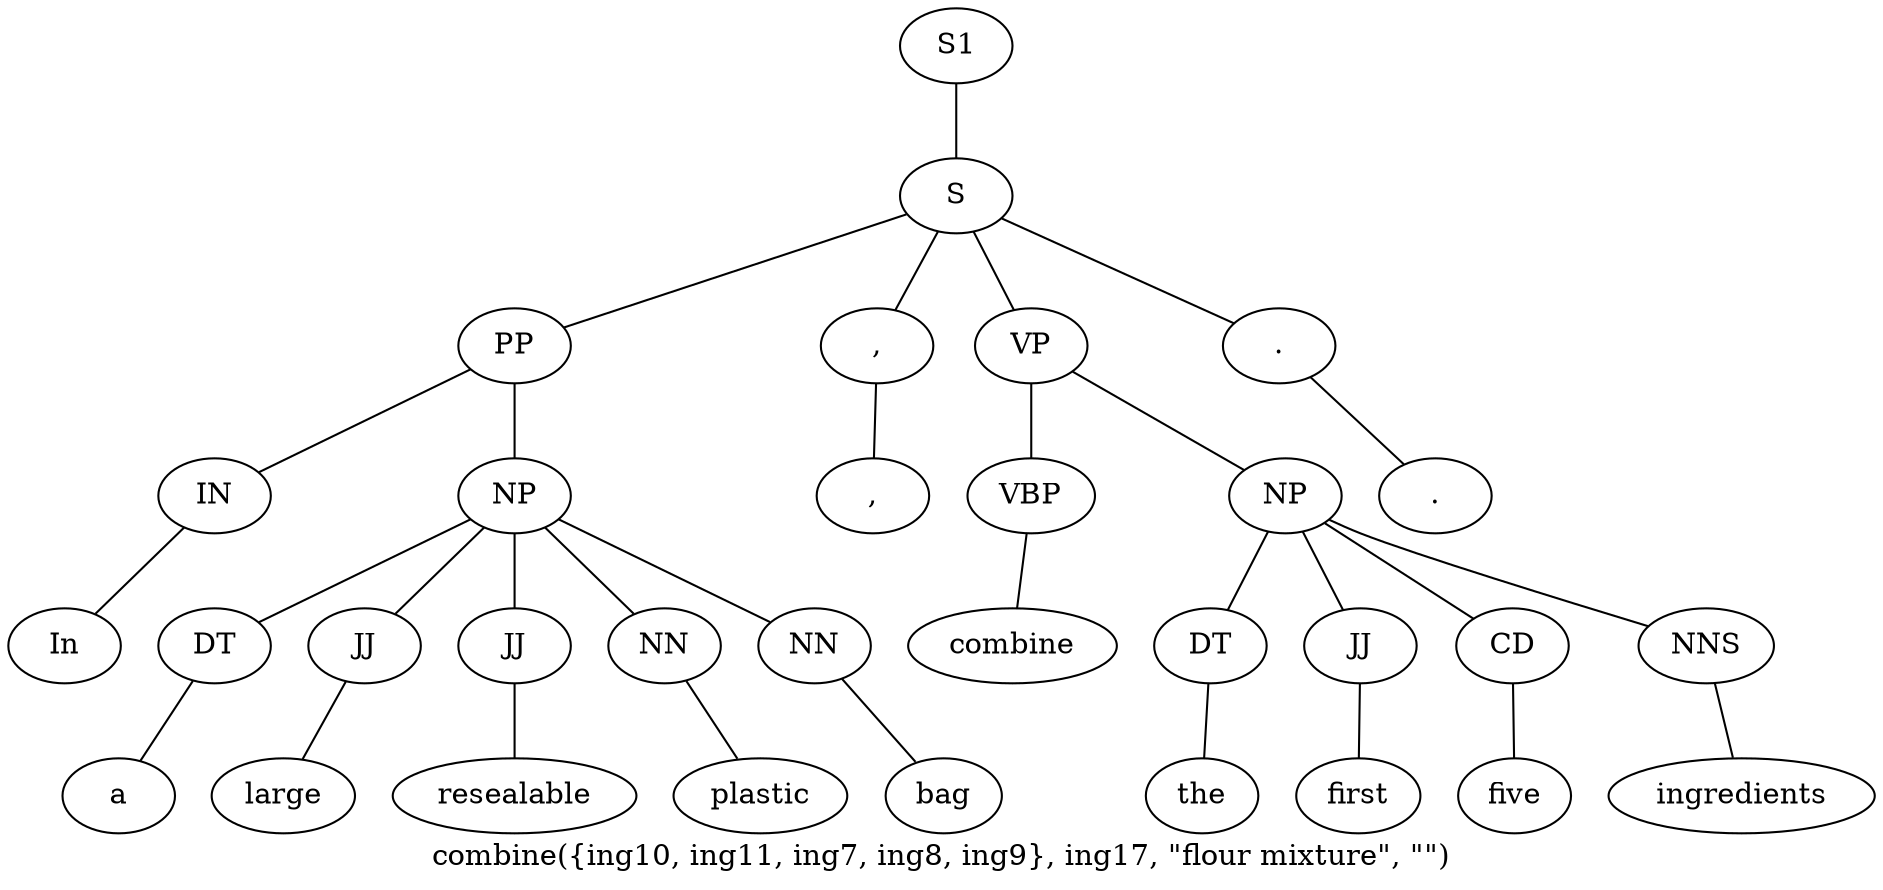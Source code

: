 graph SyntaxGraph {
	label = "combine({ing10, ing11, ing7, ing8, ing9}, ing17, \"flour mixture\", \"\")";
	Node0 [label="S1"];
	Node1 [label="S"];
	Node2 [label="PP"];
	Node3 [label="IN"];
	Node4 [label="In"];
	Node5 [label="NP"];
	Node6 [label="DT"];
	Node7 [label="a"];
	Node8 [label="JJ"];
	Node9 [label="large"];
	Node10 [label="JJ"];
	Node11 [label="resealable"];
	Node12 [label="NN"];
	Node13 [label="plastic"];
	Node14 [label="NN"];
	Node15 [label="bag"];
	Node16 [label=","];
	Node17 [label=","];
	Node18 [label="VP"];
	Node19 [label="VBP"];
	Node20 [label="combine"];
	Node21 [label="NP"];
	Node22 [label="DT"];
	Node23 [label="the"];
	Node24 [label="JJ"];
	Node25 [label="first"];
	Node26 [label="CD"];
	Node27 [label="five"];
	Node28 [label="NNS"];
	Node29 [label="ingredients"];
	Node30 [label="."];
	Node31 [label="."];

	Node0 -- Node1;
	Node1 -- Node2;
	Node1 -- Node16;
	Node1 -- Node18;
	Node1 -- Node30;
	Node2 -- Node3;
	Node2 -- Node5;
	Node3 -- Node4;
	Node5 -- Node6;
	Node5 -- Node8;
	Node5 -- Node10;
	Node5 -- Node12;
	Node5 -- Node14;
	Node6 -- Node7;
	Node8 -- Node9;
	Node10 -- Node11;
	Node12 -- Node13;
	Node14 -- Node15;
	Node16 -- Node17;
	Node18 -- Node19;
	Node18 -- Node21;
	Node19 -- Node20;
	Node21 -- Node22;
	Node21 -- Node24;
	Node21 -- Node26;
	Node21 -- Node28;
	Node22 -- Node23;
	Node24 -- Node25;
	Node26 -- Node27;
	Node28 -- Node29;
	Node30 -- Node31;
}
